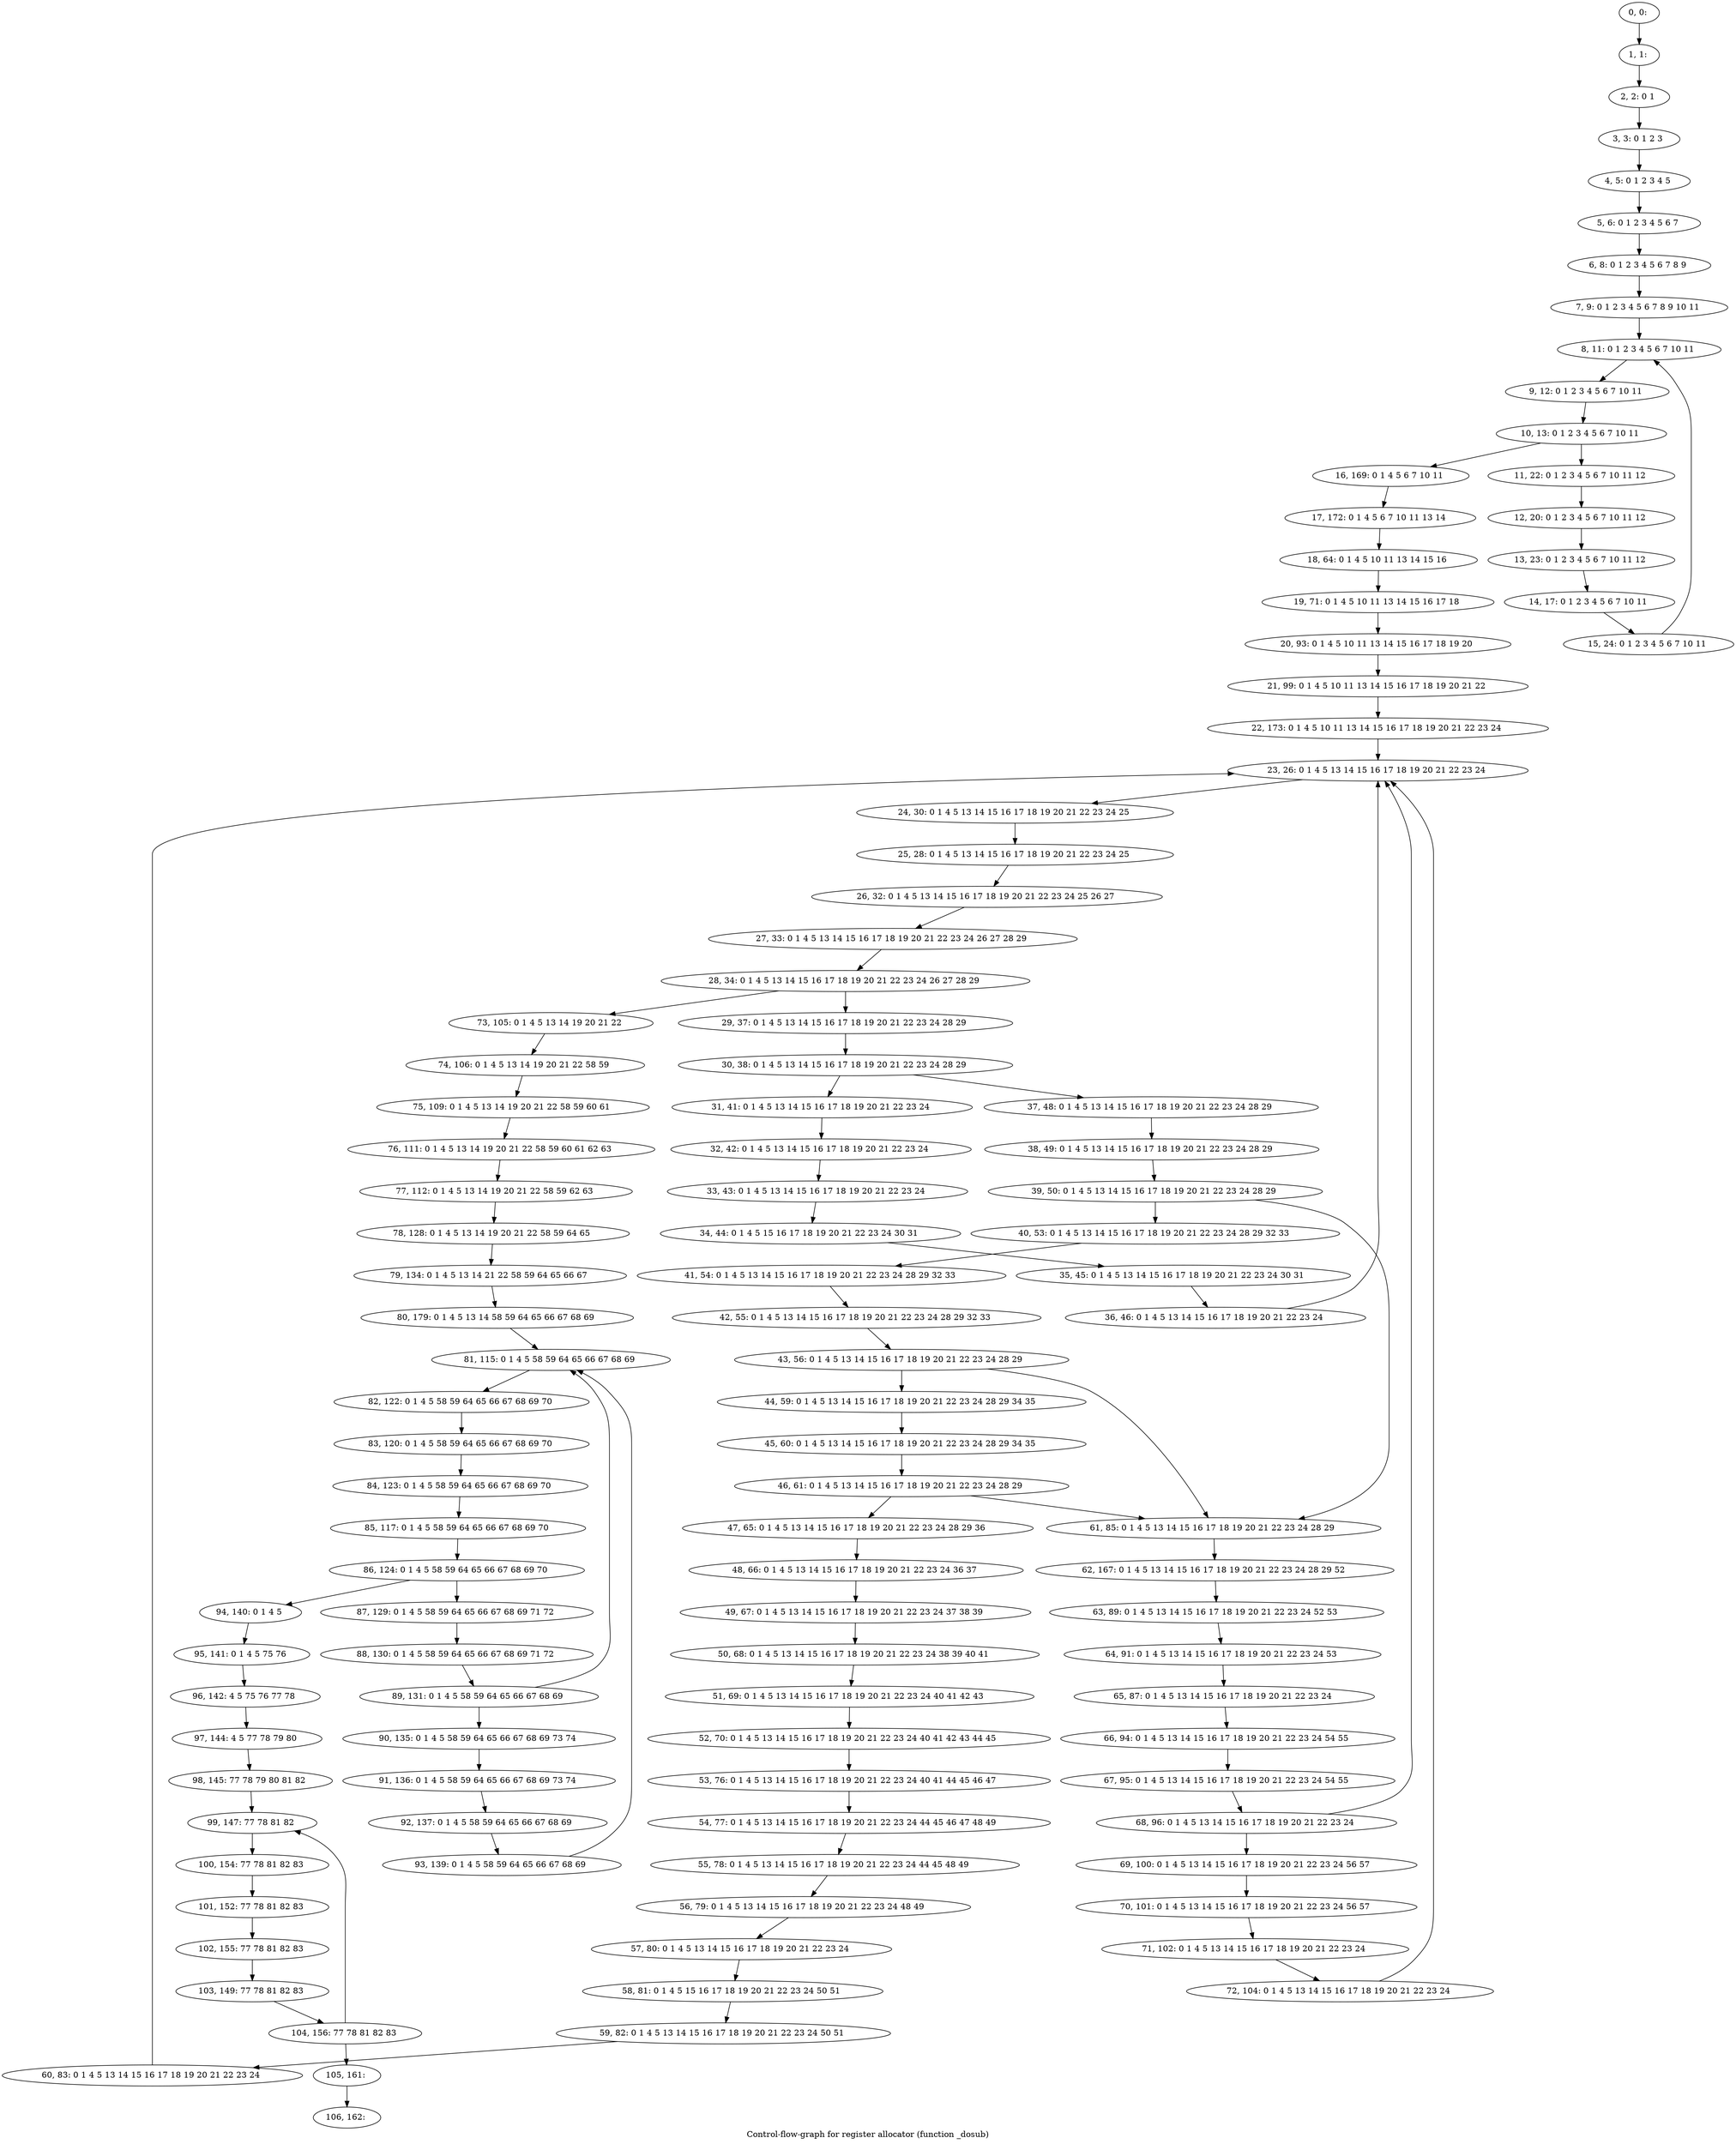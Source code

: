 digraph G {
graph [label="Control-flow-graph for register allocator (function _dosub)"]
0[label="0, 0: "];
1[label="1, 1: "];
2[label="2, 2: 0 1 "];
3[label="3, 3: 0 1 2 3 "];
4[label="4, 5: 0 1 2 3 4 5 "];
5[label="5, 6: 0 1 2 3 4 5 6 7 "];
6[label="6, 8: 0 1 2 3 4 5 6 7 8 9 "];
7[label="7, 9: 0 1 2 3 4 5 6 7 8 9 10 11 "];
8[label="8, 11: 0 1 2 3 4 5 6 7 10 11 "];
9[label="9, 12: 0 1 2 3 4 5 6 7 10 11 "];
10[label="10, 13: 0 1 2 3 4 5 6 7 10 11 "];
11[label="11, 22: 0 1 2 3 4 5 6 7 10 11 12 "];
12[label="12, 20: 0 1 2 3 4 5 6 7 10 11 12 "];
13[label="13, 23: 0 1 2 3 4 5 6 7 10 11 12 "];
14[label="14, 17: 0 1 2 3 4 5 6 7 10 11 "];
15[label="15, 24: 0 1 2 3 4 5 6 7 10 11 "];
16[label="16, 169: 0 1 4 5 6 7 10 11 "];
17[label="17, 172: 0 1 4 5 6 7 10 11 13 14 "];
18[label="18, 64: 0 1 4 5 10 11 13 14 15 16 "];
19[label="19, 71: 0 1 4 5 10 11 13 14 15 16 17 18 "];
20[label="20, 93: 0 1 4 5 10 11 13 14 15 16 17 18 19 20 "];
21[label="21, 99: 0 1 4 5 10 11 13 14 15 16 17 18 19 20 21 22 "];
22[label="22, 173: 0 1 4 5 10 11 13 14 15 16 17 18 19 20 21 22 23 24 "];
23[label="23, 26: 0 1 4 5 13 14 15 16 17 18 19 20 21 22 23 24 "];
24[label="24, 30: 0 1 4 5 13 14 15 16 17 18 19 20 21 22 23 24 25 "];
25[label="25, 28: 0 1 4 5 13 14 15 16 17 18 19 20 21 22 23 24 25 "];
26[label="26, 32: 0 1 4 5 13 14 15 16 17 18 19 20 21 22 23 24 25 26 27 "];
27[label="27, 33: 0 1 4 5 13 14 15 16 17 18 19 20 21 22 23 24 26 27 28 29 "];
28[label="28, 34: 0 1 4 5 13 14 15 16 17 18 19 20 21 22 23 24 26 27 28 29 "];
29[label="29, 37: 0 1 4 5 13 14 15 16 17 18 19 20 21 22 23 24 28 29 "];
30[label="30, 38: 0 1 4 5 13 14 15 16 17 18 19 20 21 22 23 24 28 29 "];
31[label="31, 41: 0 1 4 5 13 14 15 16 17 18 19 20 21 22 23 24 "];
32[label="32, 42: 0 1 4 5 13 14 15 16 17 18 19 20 21 22 23 24 "];
33[label="33, 43: 0 1 4 5 13 14 15 16 17 18 19 20 21 22 23 24 "];
34[label="34, 44: 0 1 4 5 15 16 17 18 19 20 21 22 23 24 30 31 "];
35[label="35, 45: 0 1 4 5 13 14 15 16 17 18 19 20 21 22 23 24 30 31 "];
36[label="36, 46: 0 1 4 5 13 14 15 16 17 18 19 20 21 22 23 24 "];
37[label="37, 48: 0 1 4 5 13 14 15 16 17 18 19 20 21 22 23 24 28 29 "];
38[label="38, 49: 0 1 4 5 13 14 15 16 17 18 19 20 21 22 23 24 28 29 "];
39[label="39, 50: 0 1 4 5 13 14 15 16 17 18 19 20 21 22 23 24 28 29 "];
40[label="40, 53: 0 1 4 5 13 14 15 16 17 18 19 20 21 22 23 24 28 29 32 33 "];
41[label="41, 54: 0 1 4 5 13 14 15 16 17 18 19 20 21 22 23 24 28 29 32 33 "];
42[label="42, 55: 0 1 4 5 13 14 15 16 17 18 19 20 21 22 23 24 28 29 32 33 "];
43[label="43, 56: 0 1 4 5 13 14 15 16 17 18 19 20 21 22 23 24 28 29 "];
44[label="44, 59: 0 1 4 5 13 14 15 16 17 18 19 20 21 22 23 24 28 29 34 35 "];
45[label="45, 60: 0 1 4 5 13 14 15 16 17 18 19 20 21 22 23 24 28 29 34 35 "];
46[label="46, 61: 0 1 4 5 13 14 15 16 17 18 19 20 21 22 23 24 28 29 "];
47[label="47, 65: 0 1 4 5 13 14 15 16 17 18 19 20 21 22 23 24 28 29 36 "];
48[label="48, 66: 0 1 4 5 13 14 15 16 17 18 19 20 21 22 23 24 36 37 "];
49[label="49, 67: 0 1 4 5 13 14 15 16 17 18 19 20 21 22 23 24 37 38 39 "];
50[label="50, 68: 0 1 4 5 13 14 15 16 17 18 19 20 21 22 23 24 38 39 40 41 "];
51[label="51, 69: 0 1 4 5 13 14 15 16 17 18 19 20 21 22 23 24 40 41 42 43 "];
52[label="52, 70: 0 1 4 5 13 14 15 16 17 18 19 20 21 22 23 24 40 41 42 43 44 45 "];
53[label="53, 76: 0 1 4 5 13 14 15 16 17 18 19 20 21 22 23 24 40 41 44 45 46 47 "];
54[label="54, 77: 0 1 4 5 13 14 15 16 17 18 19 20 21 22 23 24 44 45 46 47 48 49 "];
55[label="55, 78: 0 1 4 5 13 14 15 16 17 18 19 20 21 22 23 24 44 45 48 49 "];
56[label="56, 79: 0 1 4 5 13 14 15 16 17 18 19 20 21 22 23 24 48 49 "];
57[label="57, 80: 0 1 4 5 13 14 15 16 17 18 19 20 21 22 23 24 "];
58[label="58, 81: 0 1 4 5 15 16 17 18 19 20 21 22 23 24 50 51 "];
59[label="59, 82: 0 1 4 5 13 14 15 16 17 18 19 20 21 22 23 24 50 51 "];
60[label="60, 83: 0 1 4 5 13 14 15 16 17 18 19 20 21 22 23 24 "];
61[label="61, 85: 0 1 4 5 13 14 15 16 17 18 19 20 21 22 23 24 28 29 "];
62[label="62, 167: 0 1 4 5 13 14 15 16 17 18 19 20 21 22 23 24 28 29 52 "];
63[label="63, 89: 0 1 4 5 13 14 15 16 17 18 19 20 21 22 23 24 52 53 "];
64[label="64, 91: 0 1 4 5 13 14 15 16 17 18 19 20 21 22 23 24 53 "];
65[label="65, 87: 0 1 4 5 13 14 15 16 17 18 19 20 21 22 23 24 "];
66[label="66, 94: 0 1 4 5 13 14 15 16 17 18 19 20 21 22 23 24 54 55 "];
67[label="67, 95: 0 1 4 5 13 14 15 16 17 18 19 20 21 22 23 24 54 55 "];
68[label="68, 96: 0 1 4 5 13 14 15 16 17 18 19 20 21 22 23 24 "];
69[label="69, 100: 0 1 4 5 13 14 15 16 17 18 19 20 21 22 23 24 56 57 "];
70[label="70, 101: 0 1 4 5 13 14 15 16 17 18 19 20 21 22 23 24 56 57 "];
71[label="71, 102: 0 1 4 5 13 14 15 16 17 18 19 20 21 22 23 24 "];
72[label="72, 104: 0 1 4 5 13 14 15 16 17 18 19 20 21 22 23 24 "];
73[label="73, 105: 0 1 4 5 13 14 19 20 21 22 "];
74[label="74, 106: 0 1 4 5 13 14 19 20 21 22 58 59 "];
75[label="75, 109: 0 1 4 5 13 14 19 20 21 22 58 59 60 61 "];
76[label="76, 111: 0 1 4 5 13 14 19 20 21 22 58 59 60 61 62 63 "];
77[label="77, 112: 0 1 4 5 13 14 19 20 21 22 58 59 62 63 "];
78[label="78, 128: 0 1 4 5 13 14 19 20 21 22 58 59 64 65 "];
79[label="79, 134: 0 1 4 5 13 14 21 22 58 59 64 65 66 67 "];
80[label="80, 179: 0 1 4 5 13 14 58 59 64 65 66 67 68 69 "];
81[label="81, 115: 0 1 4 5 58 59 64 65 66 67 68 69 "];
82[label="82, 122: 0 1 4 5 58 59 64 65 66 67 68 69 70 "];
83[label="83, 120: 0 1 4 5 58 59 64 65 66 67 68 69 70 "];
84[label="84, 123: 0 1 4 5 58 59 64 65 66 67 68 69 70 "];
85[label="85, 117: 0 1 4 5 58 59 64 65 66 67 68 69 70 "];
86[label="86, 124: 0 1 4 5 58 59 64 65 66 67 68 69 70 "];
87[label="87, 129: 0 1 4 5 58 59 64 65 66 67 68 69 71 72 "];
88[label="88, 130: 0 1 4 5 58 59 64 65 66 67 68 69 71 72 "];
89[label="89, 131: 0 1 4 5 58 59 64 65 66 67 68 69 "];
90[label="90, 135: 0 1 4 5 58 59 64 65 66 67 68 69 73 74 "];
91[label="91, 136: 0 1 4 5 58 59 64 65 66 67 68 69 73 74 "];
92[label="92, 137: 0 1 4 5 58 59 64 65 66 67 68 69 "];
93[label="93, 139: 0 1 4 5 58 59 64 65 66 67 68 69 "];
94[label="94, 140: 0 1 4 5 "];
95[label="95, 141: 0 1 4 5 75 76 "];
96[label="96, 142: 4 5 75 76 77 78 "];
97[label="97, 144: 4 5 77 78 79 80 "];
98[label="98, 145: 77 78 79 80 81 82 "];
99[label="99, 147: 77 78 81 82 "];
100[label="100, 154: 77 78 81 82 83 "];
101[label="101, 152: 77 78 81 82 83 "];
102[label="102, 155: 77 78 81 82 83 "];
103[label="103, 149: 77 78 81 82 83 "];
104[label="104, 156: 77 78 81 82 83 "];
105[label="105, 161: "];
106[label="106, 162: "];
0->1 ;
1->2 ;
2->3 ;
3->4 ;
4->5 ;
5->6 ;
6->7 ;
7->8 ;
8->9 ;
9->10 ;
10->11 ;
10->16 ;
11->12 ;
12->13 ;
13->14 ;
14->15 ;
15->8 ;
16->17 ;
17->18 ;
18->19 ;
19->20 ;
20->21 ;
21->22 ;
22->23 ;
23->24 ;
24->25 ;
25->26 ;
26->27 ;
27->28 ;
28->29 ;
28->73 ;
29->30 ;
30->31 ;
30->37 ;
31->32 ;
32->33 ;
33->34 ;
34->35 ;
35->36 ;
36->23 ;
37->38 ;
38->39 ;
39->40 ;
39->61 ;
40->41 ;
41->42 ;
42->43 ;
43->44 ;
43->61 ;
44->45 ;
45->46 ;
46->47 ;
46->61 ;
47->48 ;
48->49 ;
49->50 ;
50->51 ;
51->52 ;
52->53 ;
53->54 ;
54->55 ;
55->56 ;
56->57 ;
57->58 ;
58->59 ;
59->60 ;
60->23 ;
61->62 ;
62->63 ;
63->64 ;
64->65 ;
65->66 ;
66->67 ;
67->68 ;
68->69 ;
68->23 ;
69->70 ;
70->71 ;
71->72 ;
72->23 ;
73->74 ;
74->75 ;
75->76 ;
76->77 ;
77->78 ;
78->79 ;
79->80 ;
80->81 ;
81->82 ;
82->83 ;
83->84 ;
84->85 ;
85->86 ;
86->87 ;
86->94 ;
87->88 ;
88->89 ;
89->90 ;
89->81 ;
90->91 ;
91->92 ;
92->93 ;
93->81 ;
94->95 ;
95->96 ;
96->97 ;
97->98 ;
98->99 ;
99->100 ;
100->101 ;
101->102 ;
102->103 ;
103->104 ;
104->105 ;
104->99 ;
105->106 ;
}
